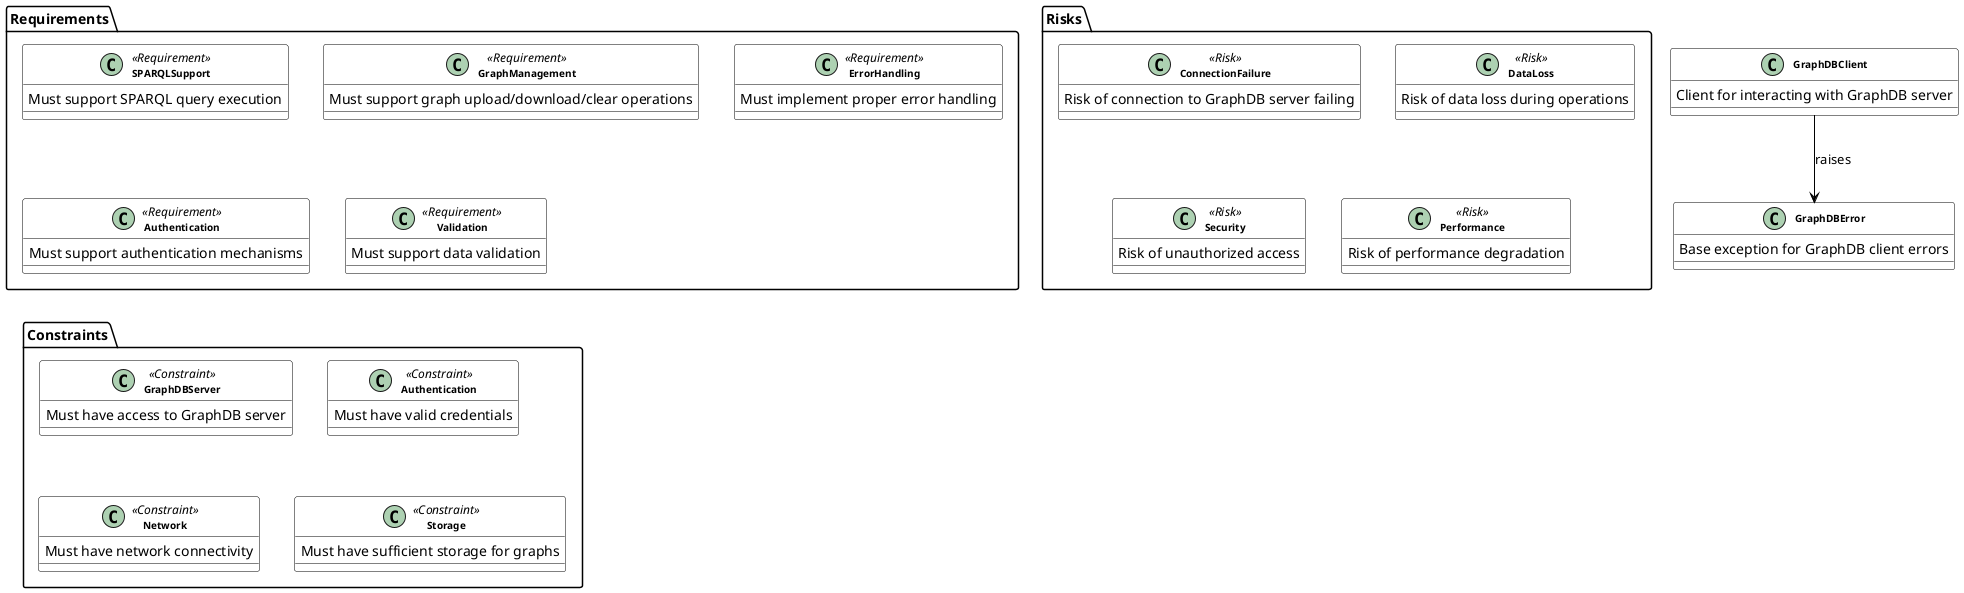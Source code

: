 @startuml graphdb_client_model
skinparam classAttributeIconSize 0
skinparam classFontSize 10
skinparam classFontStyle bold
skinparam classBackgroundColor white
skinparam classBorderColor black
skinparam classArrowColor black
skinparam packageBackgroundColor white
skinparam packageBorderColor black
skinparam noteBackgroundColor white
skinparam noteBorderColor black

class GraphDBClient {
  Client for interacting with GraphDB server
}

class GraphDBError {
  Base exception for GraphDB client errors
}

GraphDBClient --> GraphDBError : raises

package Requirements {
  class SPARQLSupport <<Requirement>> {
    Must support SPARQL query execution
  }
  class GraphManagement <<Requirement>> {
    Must support graph upload/download/clear operations
  }
  class ErrorHandling <<Requirement>> {
    Must implement proper error handling
  }
  class Authentication <<Requirement>> {
    Must support authentication mechanisms
  }
  class Validation <<Requirement>> {
    Must support data validation
  }
}

package Risks {
  class ConnectionFailure <<Risk>> {
    Risk of connection to GraphDB server failing
  }
  class DataLoss <<Risk>> {
    Risk of data loss during operations
  }
  class Security <<Risk>> {
    Risk of unauthorized access
  }
  class Performance <<Risk>> {
    Risk of performance degradation
  }
}

package Constraints {
  class GraphDBServer <<Constraint>> {
    Must have access to GraphDB server
  }
  class Authentication <<Constraint>> {
    Must have valid credentials
  }
  class Network <<Constraint>> {
    Must have network connectivity
  }
  class Storage <<Constraint>> {
    Must have sufficient storage for graphs
  }
}

@enduml 